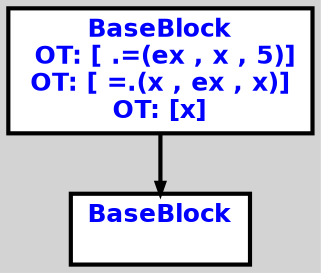 digraph G {
ordering=out;
ranksep=.4;
bgcolor="lightgrey";  node [shape=box, fixedsize=false, fontsize=12, fontname="Helvetica-bold", fontcolor="blue"
width=.25, height=.25, color="black", fillcolor="white", style="filled, solid, bold"];

edge [arrowsize=.5, color="black", style="bold"]    n000011E17F423620 [label="BaseBlock\n OT: [ .=(ex , x , 5)]
OT: [ =.(x , ex , x)]
OT: [x]
"]
    n000011E17F423920 [label="BaseBlock\n "]
    n000011E17F423620 -> n000011E17F423920
}
